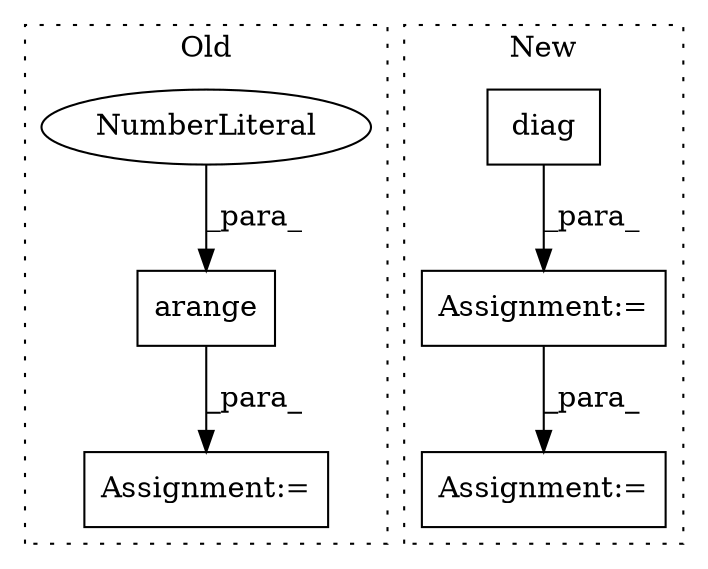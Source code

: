 digraph G {
subgraph cluster0 {
1 [label="arange" a="32" s="7319,7346" l="7,1" shape="box"];
4 [label="Assignment:=" a="7" s="7451" l="1" shape="box"];
6 [label="NumberLiteral" a="34" s="7326" l="1" shape="ellipse"];
label = "Old";
style="dotted";
}
subgraph cluster1 {
2 [label="diag" a="32" s="8909" l="6" shape="box"];
3 [label="Assignment:=" a="7" s="8989" l="1" shape="box"];
5 [label="Assignment:=" a="7" s="8890" l="1" shape="box"];
label = "New";
style="dotted";
}
1 -> 4 [label="_para_"];
2 -> 5 [label="_para_"];
5 -> 3 [label="_para_"];
6 -> 1 [label="_para_"];
}